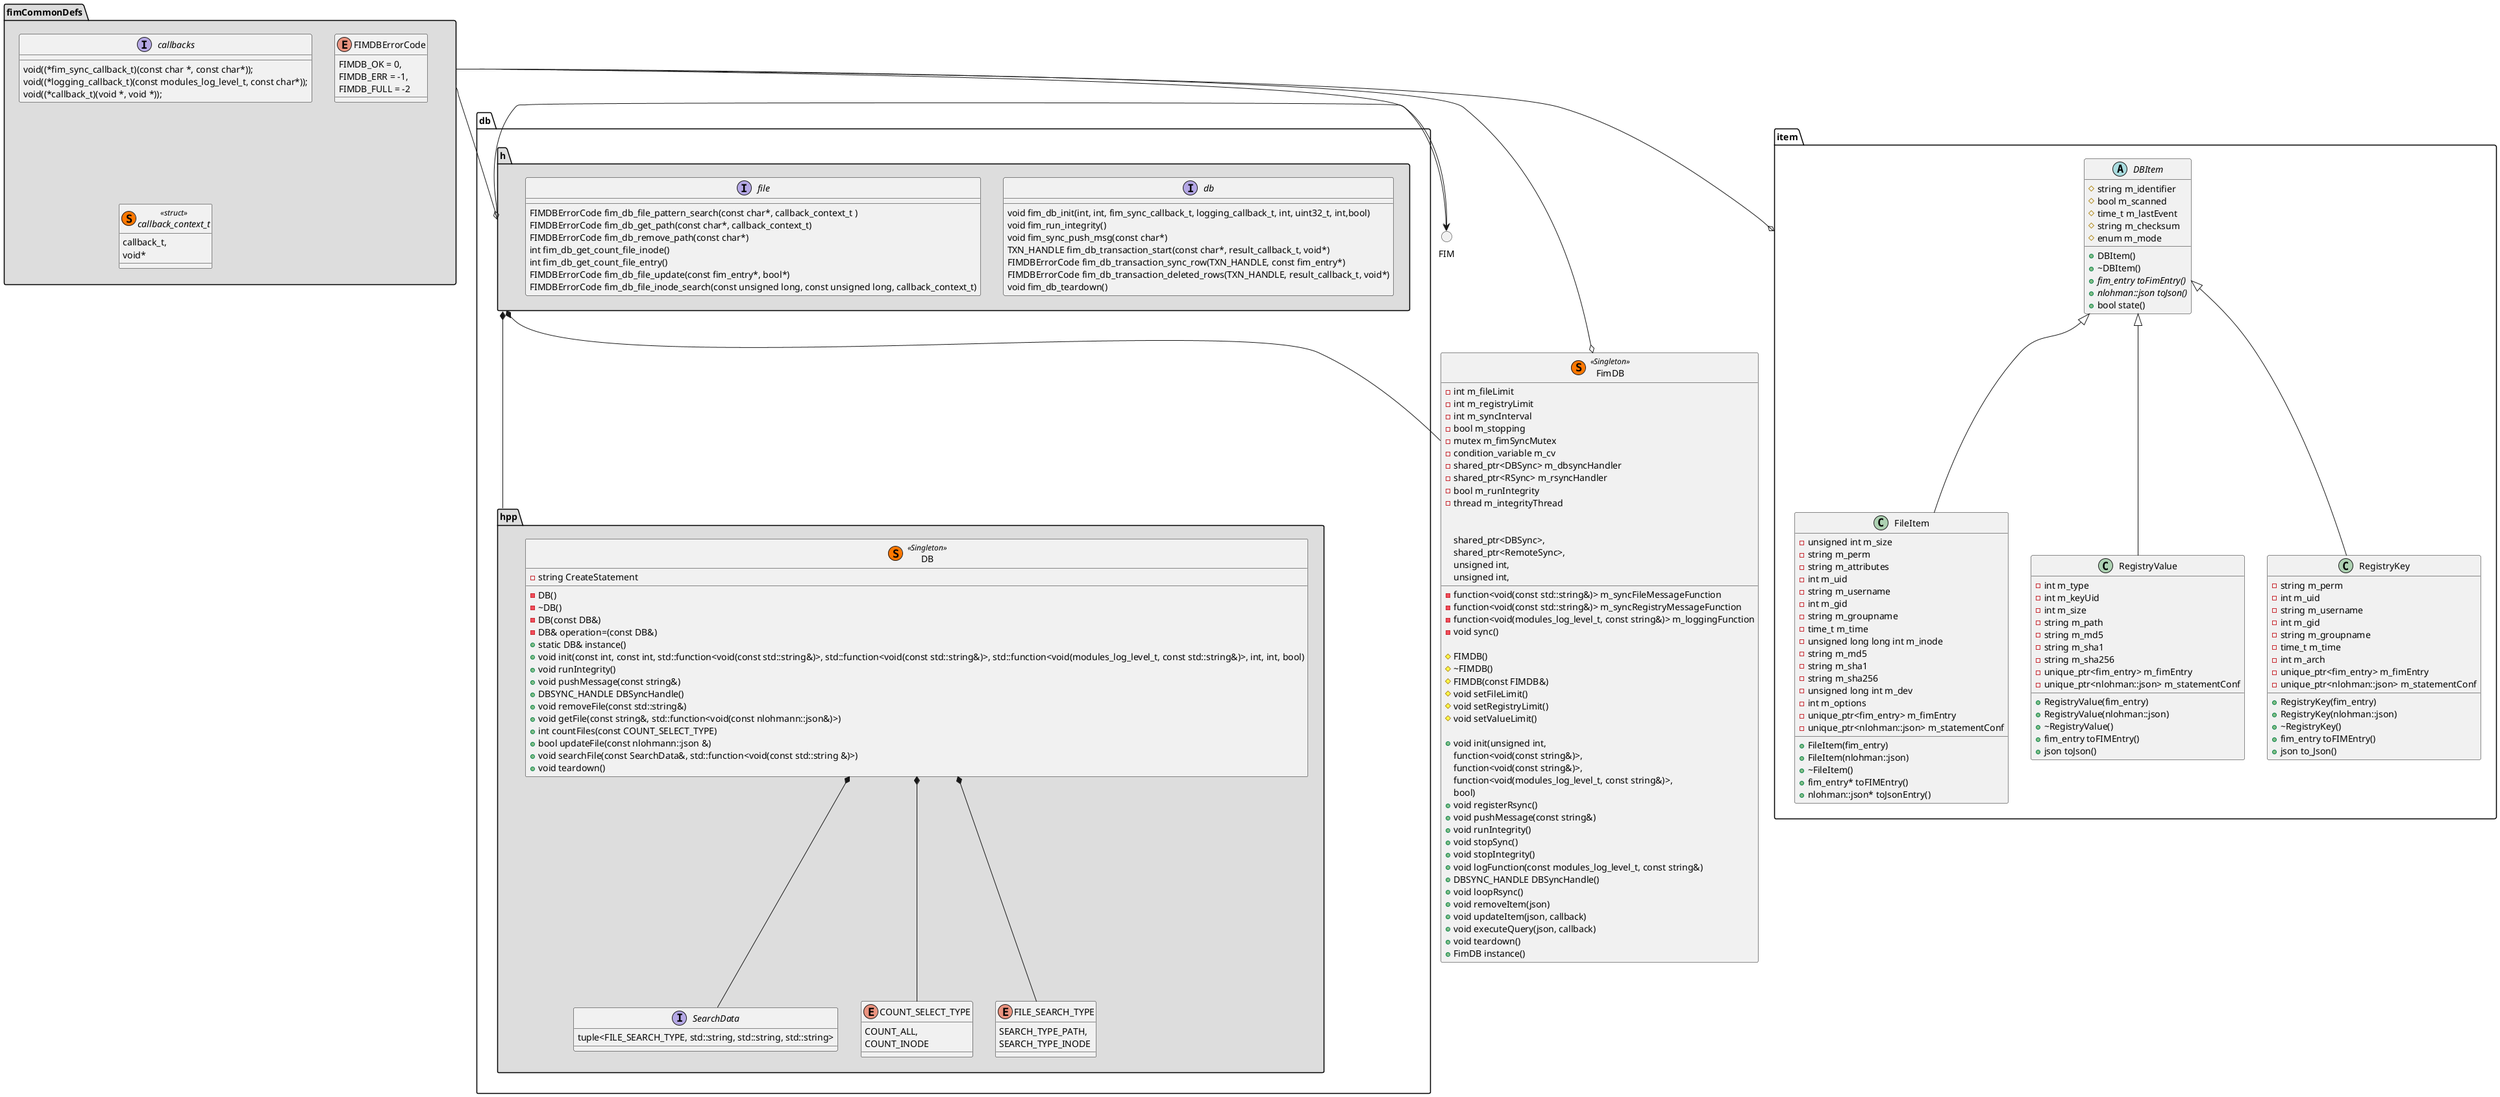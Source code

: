 @startuml db_class

package "fimCommonDefs" <<Folder>> #DDDDDD{
    interface callbacks{
        void((*fim_sync_callback_t)(const char *, const char*));
        void((*logging_callback_t)(const modules_log_level_t, const char*));
        void((*callback_t)(void *, void *));
    }
    enum FIMDBErrorCode {
        FIMDB_OK = 0,
        FIMDB_ERR = -1,
        FIMDB_FULL = -2
    }
    interface callback_context_t <<(S,#FF7700) struct>>{
        callback_t,
        void*
    }
}
package "item" <<Folder>> {
    abstract DBItem {
        # string m_identifier
        # bool m_scanned
        # time_t m_lastEvent
        # string m_checksum
        # enum m_mode

        + DBItem()
        + ~DBItem()
        + {abstract} fim_entry toFimEntry()
        + {abstract} nlohman::json toJson()
        + bool state()
    }

    class FileItem {
        - unsigned int m_size
        - string m_perm
        - string m_attributes
        - int m_uid
        - string m_username
        - int m_gid
        - string m_groupname
        - time_t m_time
        - unsigned long long int m_inode
        - string m_md5
        - string m_sha1
        - string m_sha256
        - unsigned long int m_dev
        - int m_options
        - unique_ptr<fim_entry> m_fimEntry
        - unique_ptr<nlohman::json> m_statementConf

        + FileItem(fim_entry)
        + FileItem(nlohman::json)
        + ~FileItem()
        + fim_entry* toFIMEntry()
        + nlohman::json* toJsonEntry()
    }
    class "RegistryValue" {
        - int m_type
        - int m_keyUid
        - int m_size
        - string m_path
        - string m_md5
        - string m_sha1
        - string m_sha256
        - unique_ptr<fim_entry> m_fimEntry
        - unique_ptr<nlohman::json> m_statementConf

        + RegistryValue(fim_entry)
        + RegistryValue(nlohman::json)
        + ~RegistryValue()
        + fim_entry toFIMEntry()
        + json toJson()
    }
    class "RegistryKey" {
        - string m_perm
        - int m_uid
        - string m_username
        - int m_gid
        - string m_groupname
        - time_t m_time
        - int m_arch
        - unique_ptr<fim_entry> m_fimEntry
        - unique_ptr<nlohman::json> m_statementConf

        + RegistryKey(fim_entry)
        + RegistryKey(nlohman::json)
        + ~RegistryKey()
        + fim_entry toFIMEntry()
        + json to_Json()
    }
    DBItem <|-- FileItem
    DBItem <|-- RegistryValue
    DBItem <|-- RegistryKey
}
class "FimDB"  <<(S,#FF7700) Singleton>> {
    - int m_fileLimit
    - int m_registryLimit
    - int m_syncInterval
    - bool m_stopping
    - mutex m_fimSyncMutex
    - condition_variable m_cv
    - shared_ptr<DBSync> m_dbsyncHandler
    - shared_ptr<RSync> m_rsyncHandler
    - function<void(const std::string&)> m_syncFileMessageFunction
    - function<void(const std::string&)> m_syncRegistryMessageFunction
    - function<void(modules_log_level_t, const string&)> m_loggingFunction
    - bool m_runIntegrity
    - thread m_integrityThread
    - void sync()

    # FIMDB()
    # ~FIMDB()
    # FIMDB(const FIMDB&)
    # void setFileLimit()
    # void setRegistryLimit()
    # void setValueLimit()

    + void init(unsigned int,
                function<void(const string&)>,
                function<void(const string&)>,
                function<void(modules_log_level_t, const string&)>,
                shared_ptr<DBSync>,
                shared_ptr<RemoteSync>,
                unsigned int,
                unsigned int,
                bool)
    + void registerRsync()
    + void pushMessage(const string&)
    + void runIntegrity()
    + void stopSync()
    + void stopIntegrity()
    + void logFunction(const modules_log_level_t, const string&)
    + DBSYNC_HANDLE DBSyncHandle()
    + void loopRsync()
    + void removeItem(json)
    + void updateItem(json, callback)
    + void executeQuery(json, callback)
    + void teardown()
    + FimDB instance()
}
package "db.hpp" <<Folder>> #DDDDDD{
    class DB <<(S,#FF7700) Singleton>>{
        - DB()
        - ~DB()
        - DB(const DB&)
        - DB& operation=(const DB&)
        - string CreateStatement

        + static DB& instance()
        + void init(const int, const int, std::function<void(const std::string&)>, std::function<void(const std::string&)>, std::function<void(modules_log_level_t, const std::string&)>, int, int, bool)
        + void runIntegrity()
        + void pushMessage(const string&)
        + DBSYNC_HANDLE DBSyncHandle()
        + void removeFile(const std::string&)
        + void getFile(const string&, std::function<void(const nlohmann::json&)>)
        + int countFiles(const COUNT_SELECT_TYPE)
        + bool updateFile(const nlohmann::json &)
        + void searchFile(const SearchData&, std::function<void(const std::string &)>)
        + void teardown()
    }
    interface SearchData{
        tuple<FILE_SEARCH_TYPE, std::string, std::string, std::string>
    }
    enum COUNT_SELECT_TYPE {
        COUNT_ALL,
        COUNT_INODE
    }
    enum FILE_SEARCH_TYPE {
        SEARCH_TYPE_PATH,
        SEARCH_TYPE_INODE
    }
    DB *-- SearchData
    DB *-- COUNT_SELECT_TYPE
    DB *-- FILE_SEARCH_TYPE
}
package "db.h" <<Folder>> #DDDDDD{
    interface db {
        void fim_db_init(int, int, fim_sync_callback_t, logging_callback_t, int, uint32_t, int,bool)
        void fim_run_integrity()
        void fim_sync_push_msg(const char*)
        TXN_HANDLE fim_db_transaction_start(const char*, result_callback_t, void*)
        FIMDBErrorCode fim_db_transaction_sync_row(TXN_HANDLE, const fim_entry*)
        FIMDBErrorCode fim_db_transaction_deleted_rows(TXN_HANDLE, result_callback_t, void*)
        void fim_db_teardown()
    }
    interface file {
        FIMDBErrorCode fim_db_file_pattern_search(const char*, callback_context_t )
        FIMDBErrorCode fim_db_get_path(const char*, callback_context_t)
        FIMDBErrorCode fim_db_remove_path(const char*)
        int fim_db_get_count_file_inode()
        int fim_db_get_count_file_entry()
        FIMDBErrorCode fim_db_file_update(const fim_entry*, bool*)
        FIMDBErrorCode fim_db_file_inode_search(const unsigned long, const unsigned long, callback_context_t)
    }
}

circle FIM
db.h => FIM
fimCommonDefs => FIM
db.h *-- db.hpp
db.h *-- FimDB
fimCommonDefs --o db.h
fimCommonDefs --o item
fimCommonDefs --o FimDB
@enduml

